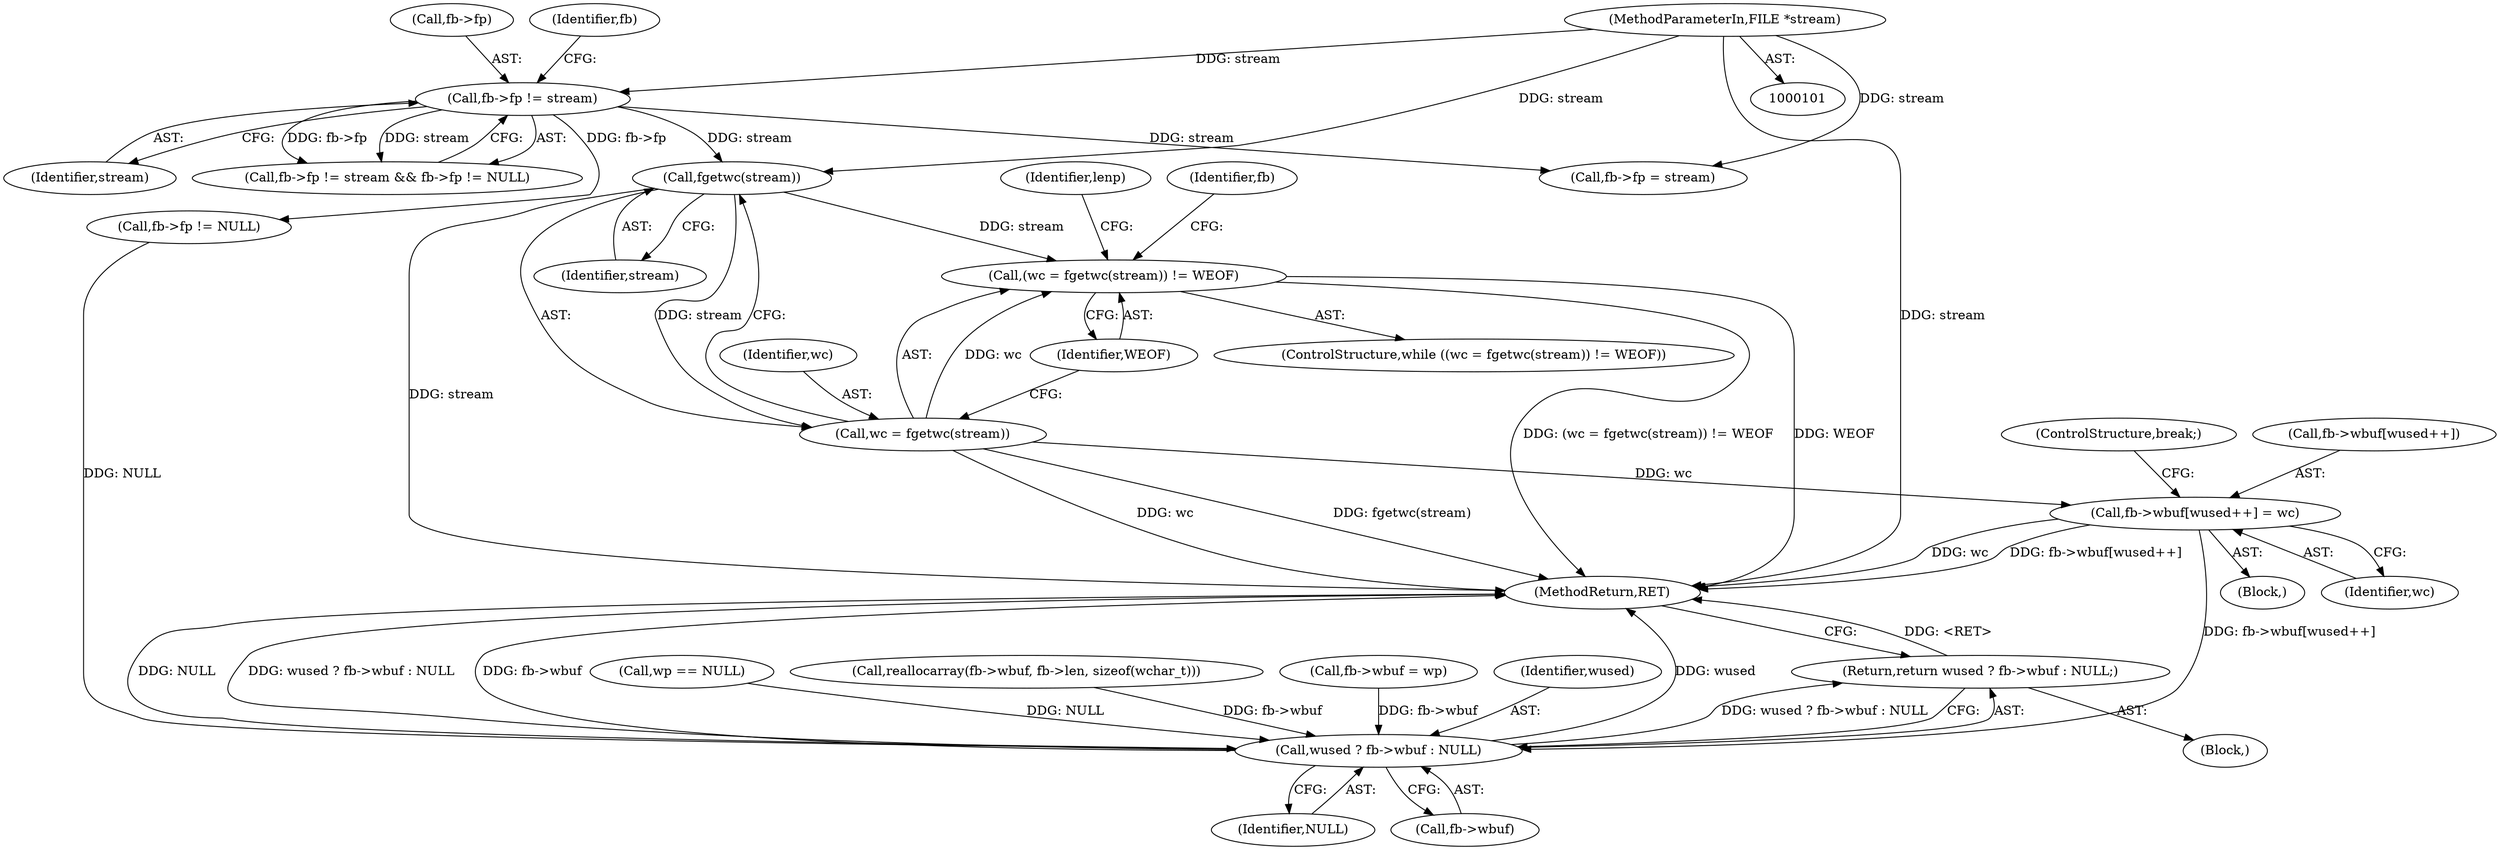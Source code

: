 digraph "0_libbsd_c8f0723d2b4520bdd6b9eb7c3e7976de726d7ff7@pointer" {
"1000150" [label="(Call,fgetwc(stream))"];
"1000102" [label="(MethodParameterIn,FILE *stream)"];
"1000119" [label="(Call,fb->fp != stream)"];
"1000147" [label="(Call,(wc = fgetwc(stream)) != WEOF)"];
"1000148" [label="(Call,wc = fgetwc(stream))"];
"1000207" [label="(Call,fb->wbuf[wused++] = wc)"];
"1000221" [label="(Call,wused ? fb->wbuf : NULL)"];
"1000220" [label="(Return,return wused ? fb->wbuf : NULL;)"];
"1000227" [label="(MethodReturn,RET)"];
"1000124" [label="(Call,fb->fp != NULL)"];
"1000194" [label="(Call,wp == NULL)"];
"1000226" [label="(Identifier,NULL)"];
"1000220" [label="(Return,return wused ? fb->wbuf : NULL;)"];
"1000150" [label="(Call,fgetwc(stream))"];
"1000141" [label="(Call,fb->fp = stream)"];
"1000218" [label="(Identifier,lenp)"];
"1000118" [label="(Call,fb->fp != stream && fb->fp != NULL)"];
"1000123" [label="(Identifier,stream)"];
"1000184" [label="(Call,reallocarray(fb->wbuf, fb->len, sizeof(wchar_t)))"];
"1000152" [label="(Identifier,WEOF)"];
"1000119" [label="(Call,fb->fp != stream)"];
"1000120" [label="(Call,fb->fp)"];
"1000214" [label="(Identifier,wc)"];
"1000126" [label="(Identifier,fb)"];
"1000146" [label="(ControlStructure,while ((wc = fgetwc(stream)) != WEOF))"];
"1000221" [label="(Call,wused ? fb->wbuf : NULL)"];
"1000215" [label="(ControlStructure,break;)"];
"1000158" [label="(Identifier,fb)"];
"1000148" [label="(Call,wc = fgetwc(stream))"];
"1000102" [label="(MethodParameterIn,FILE *stream)"];
"1000149" [label="(Identifier,wc)"];
"1000153" [label="(Block,)"];
"1000223" [label="(Call,fb->wbuf)"];
"1000208" [label="(Call,fb->wbuf[wused++])"];
"1000147" [label="(Call,(wc = fgetwc(stream)) != WEOF)"];
"1000202" [label="(Call,fb->wbuf = wp)"];
"1000222" [label="(Identifier,wused)"];
"1000104" [label="(Block,)"];
"1000151" [label="(Identifier,stream)"];
"1000207" [label="(Call,fb->wbuf[wused++] = wc)"];
"1000150" -> "1000148"  [label="AST: "];
"1000150" -> "1000151"  [label="CFG: "];
"1000151" -> "1000150"  [label="AST: "];
"1000148" -> "1000150"  [label="CFG: "];
"1000150" -> "1000227"  [label="DDG: stream"];
"1000150" -> "1000147"  [label="DDG: stream"];
"1000150" -> "1000148"  [label="DDG: stream"];
"1000102" -> "1000150"  [label="DDG: stream"];
"1000119" -> "1000150"  [label="DDG: stream"];
"1000102" -> "1000101"  [label="AST: "];
"1000102" -> "1000227"  [label="DDG: stream"];
"1000102" -> "1000119"  [label="DDG: stream"];
"1000102" -> "1000141"  [label="DDG: stream"];
"1000119" -> "1000118"  [label="AST: "];
"1000119" -> "1000123"  [label="CFG: "];
"1000120" -> "1000119"  [label="AST: "];
"1000123" -> "1000119"  [label="AST: "];
"1000126" -> "1000119"  [label="CFG: "];
"1000118" -> "1000119"  [label="CFG: "];
"1000119" -> "1000118"  [label="DDG: fb->fp"];
"1000119" -> "1000118"  [label="DDG: stream"];
"1000119" -> "1000124"  [label="DDG: fb->fp"];
"1000119" -> "1000141"  [label="DDG: stream"];
"1000147" -> "1000146"  [label="AST: "];
"1000147" -> "1000152"  [label="CFG: "];
"1000148" -> "1000147"  [label="AST: "];
"1000152" -> "1000147"  [label="AST: "];
"1000158" -> "1000147"  [label="CFG: "];
"1000218" -> "1000147"  [label="CFG: "];
"1000147" -> "1000227"  [label="DDG: WEOF"];
"1000147" -> "1000227"  [label="DDG: (wc = fgetwc(stream)) != WEOF"];
"1000148" -> "1000147"  [label="DDG: wc"];
"1000149" -> "1000148"  [label="AST: "];
"1000152" -> "1000148"  [label="CFG: "];
"1000148" -> "1000227"  [label="DDG: wc"];
"1000148" -> "1000227"  [label="DDG: fgetwc(stream)"];
"1000148" -> "1000207"  [label="DDG: wc"];
"1000207" -> "1000153"  [label="AST: "];
"1000207" -> "1000214"  [label="CFG: "];
"1000208" -> "1000207"  [label="AST: "];
"1000214" -> "1000207"  [label="AST: "];
"1000215" -> "1000207"  [label="CFG: "];
"1000207" -> "1000227"  [label="DDG: wc"];
"1000207" -> "1000227"  [label="DDG: fb->wbuf[wused++]"];
"1000207" -> "1000221"  [label="DDG: fb->wbuf[wused++]"];
"1000221" -> "1000220"  [label="AST: "];
"1000221" -> "1000223"  [label="CFG: "];
"1000221" -> "1000226"  [label="CFG: "];
"1000222" -> "1000221"  [label="AST: "];
"1000223" -> "1000221"  [label="AST: "];
"1000226" -> "1000221"  [label="AST: "];
"1000220" -> "1000221"  [label="CFG: "];
"1000221" -> "1000227"  [label="DDG: NULL"];
"1000221" -> "1000227"  [label="DDG: wused ? fb->wbuf : NULL"];
"1000221" -> "1000227"  [label="DDG: fb->wbuf"];
"1000221" -> "1000227"  [label="DDG: wused"];
"1000221" -> "1000220"  [label="DDG: wused ? fb->wbuf : NULL"];
"1000184" -> "1000221"  [label="DDG: fb->wbuf"];
"1000202" -> "1000221"  [label="DDG: fb->wbuf"];
"1000124" -> "1000221"  [label="DDG: NULL"];
"1000194" -> "1000221"  [label="DDG: NULL"];
"1000220" -> "1000104"  [label="AST: "];
"1000227" -> "1000220"  [label="CFG: "];
"1000220" -> "1000227"  [label="DDG: <RET>"];
}
